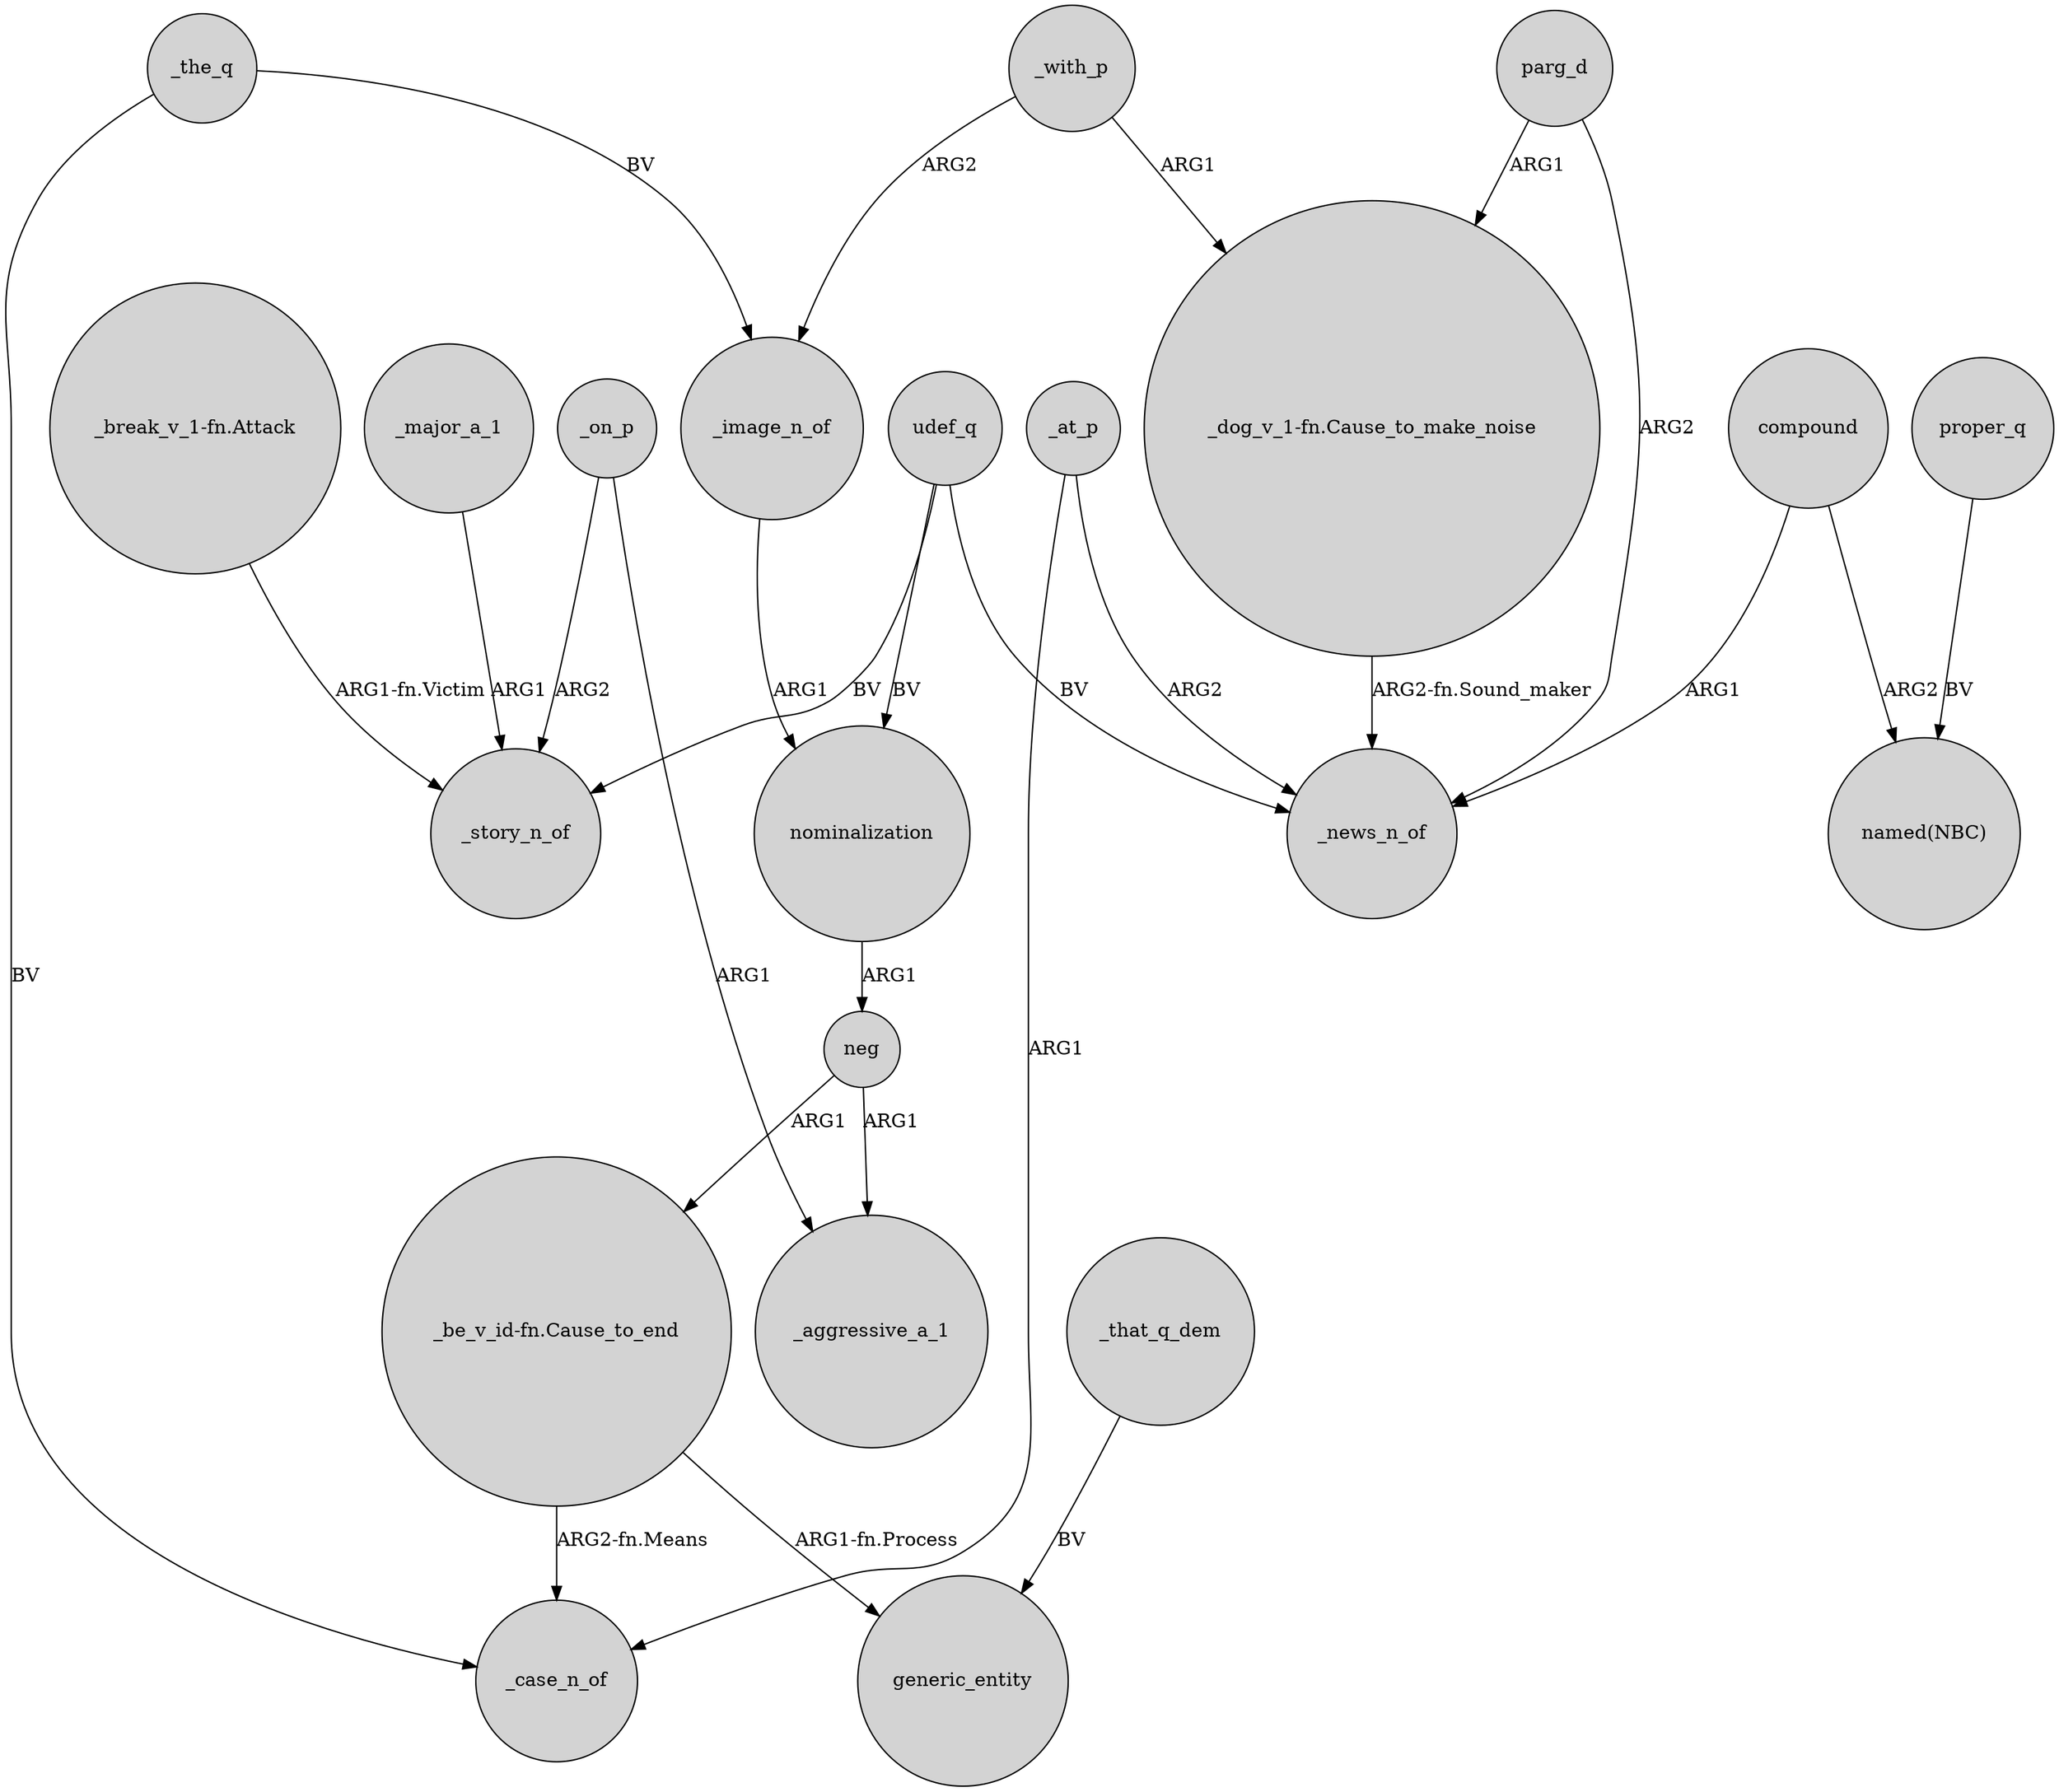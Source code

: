 digraph {
	node [shape=circle style=filled]
	_with_p -> _image_n_of [label=ARG2]
	_on_p -> _story_n_of [label=ARG2]
	udef_q -> _news_n_of [label=BV]
	proper_q -> "named(NBC)" [label=BV]
	parg_d -> "_dog_v_1-fn.Cause_to_make_noise" [label=ARG1]
	neg -> _aggressive_a_1 [label=ARG1]
	_the_q -> _image_n_of [label=BV]
	neg -> "_be_v_id-fn.Cause_to_end" [label=ARG1]
	udef_q -> nominalization [label=BV]
	compound -> "named(NBC)" [label=ARG2]
	_image_n_of -> nominalization [label=ARG1]
	_with_p -> "_dog_v_1-fn.Cause_to_make_noise" [label=ARG1]
	_at_p -> _news_n_of [label=ARG2]
	parg_d -> _news_n_of [label=ARG2]
	_at_p -> _case_n_of [label=ARG1]
	"_be_v_id-fn.Cause_to_end" -> _case_n_of [label="ARG2-fn.Means"]
	"_break_v_1-fn.Attack" -> _story_n_of [label="ARG1-fn.Victim"]
	"_be_v_id-fn.Cause_to_end" -> generic_entity [label="ARG1-fn.Process"]
	udef_q -> _story_n_of [label=BV]
	nominalization -> neg [label=ARG1]
	_major_a_1 -> _story_n_of [label=ARG1]
	_that_q_dem -> generic_entity [label=BV]
	"_dog_v_1-fn.Cause_to_make_noise" -> _news_n_of [label="ARG2-fn.Sound_maker"]
	_the_q -> _case_n_of [label=BV]
	_on_p -> _aggressive_a_1 [label=ARG1]
	compound -> _news_n_of [label=ARG1]
}
